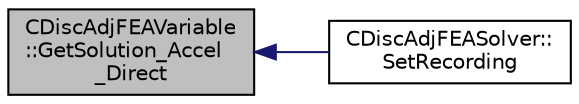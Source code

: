 digraph "CDiscAdjFEAVariable::GetSolution_Accel_Direct"
{
  edge [fontname="Helvetica",fontsize="10",labelfontname="Helvetica",labelfontsize="10"];
  node [fontname="Helvetica",fontsize="10",shape=record];
  rankdir="LR";
  Node41 [label="CDiscAdjFEAVariable\l::GetSolution_Accel\l_Direct",height=0.2,width=0.4,color="black", fillcolor="grey75", style="filled", fontcolor="black"];
  Node41 -> Node42 [dir="back",color="midnightblue",fontsize="10",style="solid",fontname="Helvetica"];
  Node42 [label="CDiscAdjFEASolver::\lSetRecording",height=0.2,width=0.4,color="black", fillcolor="white", style="filled",URL="$class_c_disc_adj_f_e_a_solver.html#a3aa3cdeeabde58197282da02e36247b5",tooltip="Prepare the solver for a new recording. "];
}
